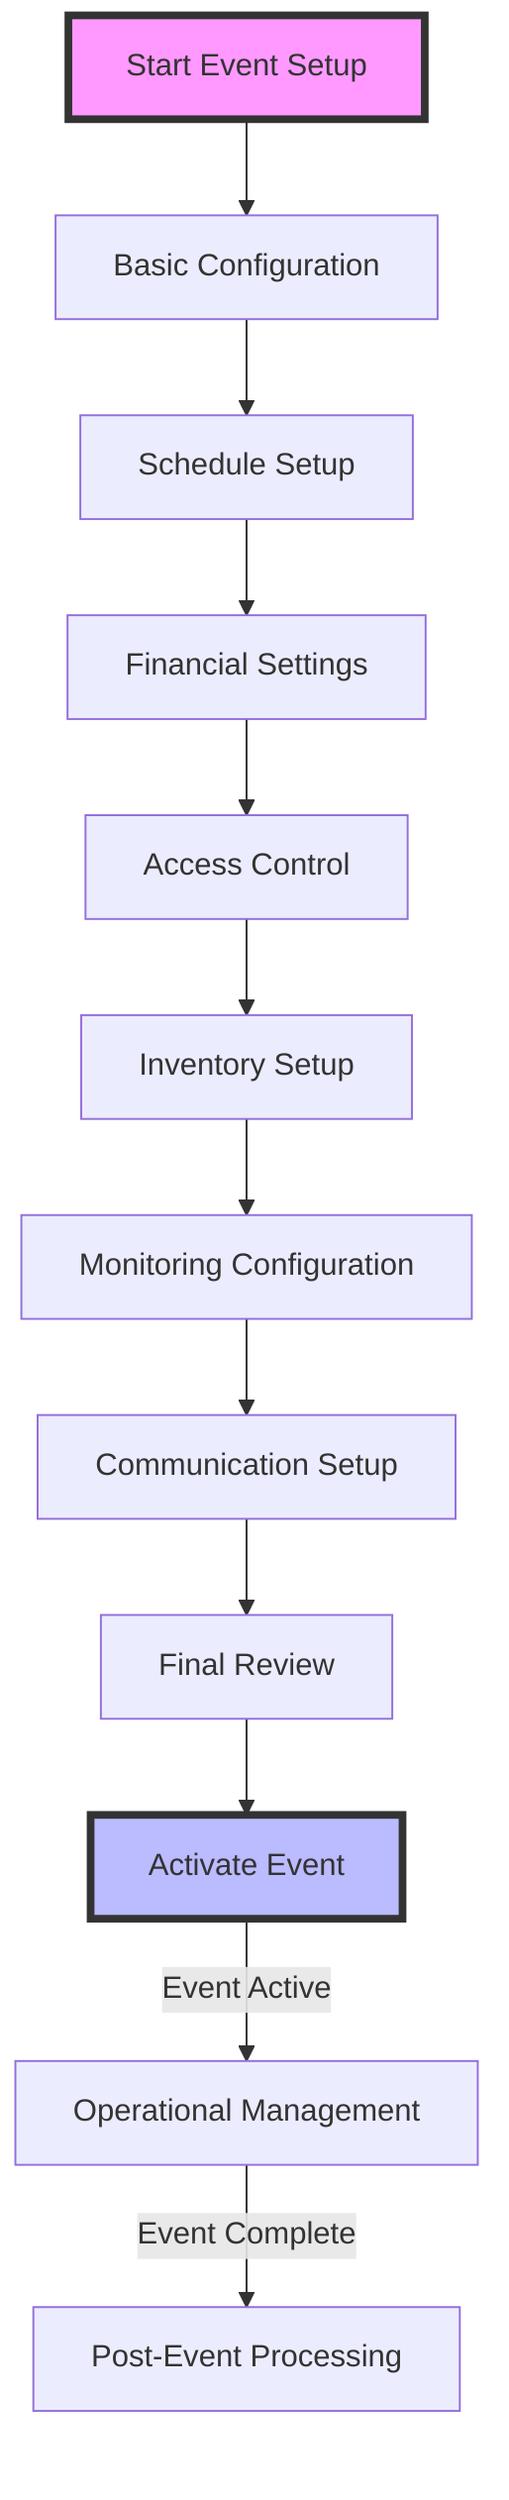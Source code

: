 flowchart TD
    Start[Start Event Setup] --> BasicConfig[Basic Configuration]
    BasicConfig --> Schedule[Schedule Setup]
    Schedule --> Financial[Financial Settings]
    Financial --> Access[Access Control]
    Access --> Inventory[Inventory Setup]
    Inventory --> Monitoring[Monitoring Configuration]
    Monitoring --> Communication[Communication Setup]
    Communication --> FinalReview[Final Review]
    FinalReview --> Activate[Activate Event]
    
    Activate -->|Event Active| Operations[Operational Management]
    Operations -->|Event Complete| Reconciliation[Post-Event Processing]
    
    style Start fill:#f9f,stroke:#333,stroke-width:4px
    style Activate fill:#bbf,stroke:#333,stroke-width:4px